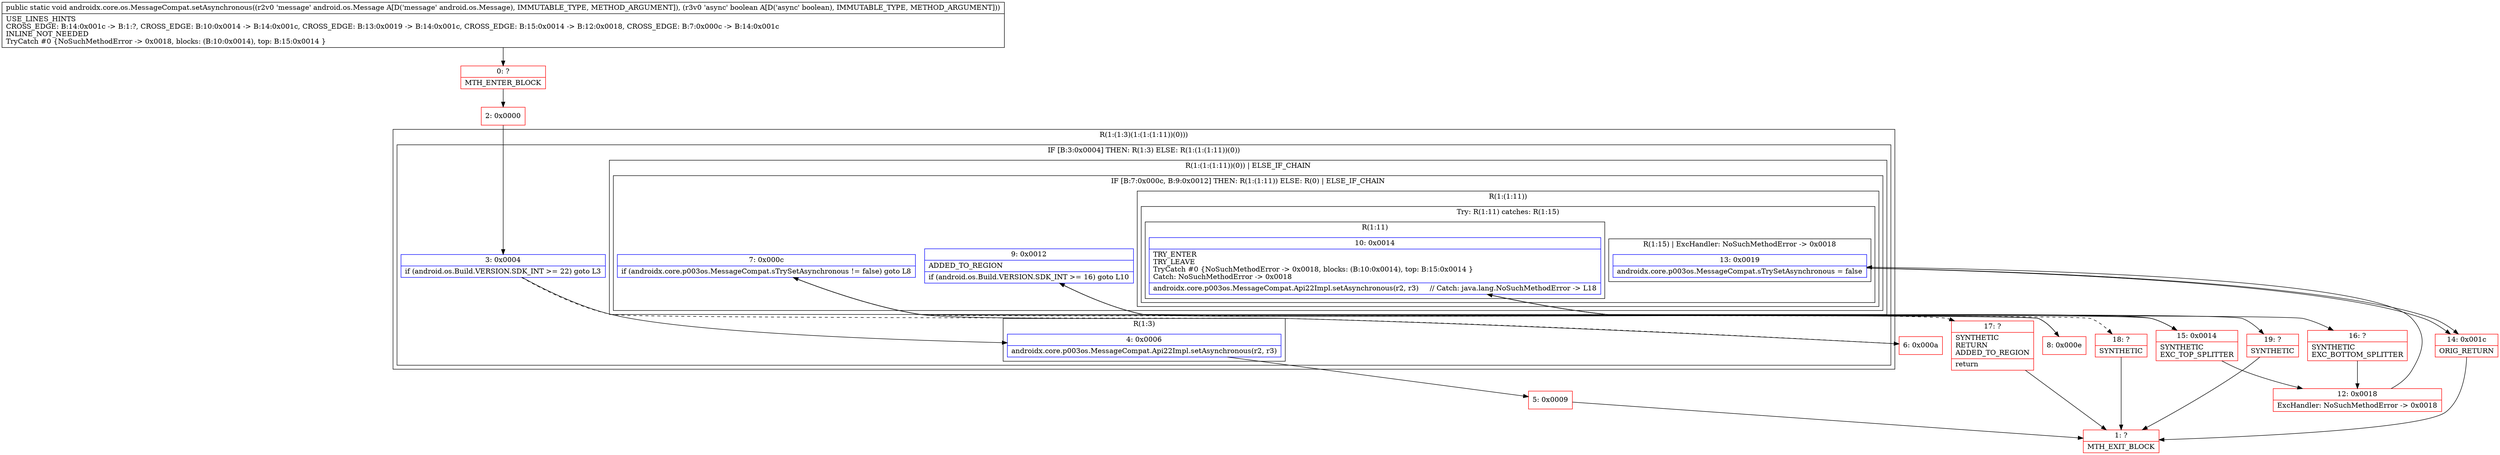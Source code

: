digraph "CFG forandroidx.core.os.MessageCompat.setAsynchronous(Landroid\/os\/Message;Z)V" {
subgraph cluster_Region_489043527 {
label = "R(1:(1:3)(1:(1:(1:11))(0)))";
node [shape=record,color=blue];
subgraph cluster_IfRegion_734181693 {
label = "IF [B:3:0x0004] THEN: R(1:3) ELSE: R(1:(1:(1:11))(0))";
node [shape=record,color=blue];
Node_3 [shape=record,label="{3\:\ 0x0004|if (android.os.Build.VERSION.SDK_INT \>= 22) goto L3\l}"];
subgraph cluster_Region_1403910115 {
label = "R(1:3)";
node [shape=record,color=blue];
Node_4 [shape=record,label="{4\:\ 0x0006|androidx.core.p003os.MessageCompat.Api22Impl.setAsynchronous(r2, r3)\l}"];
}
subgraph cluster_Region_183664422 {
label = "R(1:(1:(1:11))(0)) | ELSE_IF_CHAIN\l";
node [shape=record,color=blue];
subgraph cluster_IfRegion_650834993 {
label = "IF [B:7:0x000c, B:9:0x0012] THEN: R(1:(1:11)) ELSE: R(0) | ELSE_IF_CHAIN\l";
node [shape=record,color=blue];
Node_7 [shape=record,label="{7\:\ 0x000c|if (androidx.core.p003os.MessageCompat.sTrySetAsynchronous != false) goto L8\l}"];
Node_9 [shape=record,label="{9\:\ 0x0012|ADDED_TO_REGION\l|if (android.os.Build.VERSION.SDK_INT \>= 16) goto L10\l}"];
subgraph cluster_Region_419408516 {
label = "R(1:(1:11))";
node [shape=record,color=blue];
subgraph cluster_TryCatchRegion_609309847 {
label = "Try: R(1:11) catches: R(1:15)";
node [shape=record,color=blue];
subgraph cluster_Region_1027802228 {
label = "R(1:11)";
node [shape=record,color=blue];
Node_10 [shape=record,label="{10\:\ 0x0014|TRY_ENTER\lTRY_LEAVE\lTryCatch #0 \{NoSuchMethodError \-\> 0x0018, blocks: (B:10:0x0014), top: B:15:0x0014 \}\lCatch: NoSuchMethodError \-\> 0x0018\l|androidx.core.p003os.MessageCompat.Api22Impl.setAsynchronous(r2, r3)     \/\/ Catch: java.lang.NoSuchMethodError \-\> L18\l}"];
}
subgraph cluster_Region_1280902289 {
label = "R(1:15) | ExcHandler: NoSuchMethodError \-\> 0x0018\l";
node [shape=record,color=blue];
Node_13 [shape=record,label="{13\:\ 0x0019|androidx.core.p003os.MessageCompat.sTrySetAsynchronous = false\l}"];
}
}
}
subgraph cluster_Region_689388564 {
label = "R(0)";
node [shape=record,color=blue];
}
}
}
}
}
subgraph cluster_Region_1280902289 {
label = "R(1:15) | ExcHandler: NoSuchMethodError \-\> 0x0018\l";
node [shape=record,color=blue];
Node_13 [shape=record,label="{13\:\ 0x0019|androidx.core.p003os.MessageCompat.sTrySetAsynchronous = false\l}"];
}
Node_0 [shape=record,color=red,label="{0\:\ ?|MTH_ENTER_BLOCK\l}"];
Node_2 [shape=record,color=red,label="{2\:\ 0x0000}"];
Node_5 [shape=record,color=red,label="{5\:\ 0x0009}"];
Node_1 [shape=record,color=red,label="{1\:\ ?|MTH_EXIT_BLOCK\l}"];
Node_6 [shape=record,color=red,label="{6\:\ 0x000a}"];
Node_8 [shape=record,color=red,label="{8\:\ 0x000e}"];
Node_15 [shape=record,color=red,label="{15\:\ 0x0014|SYNTHETIC\lEXC_TOP_SPLITTER\l}"];
Node_16 [shape=record,color=red,label="{16\:\ ?|SYNTHETIC\lEXC_BOTTOM_SPLITTER\l}"];
Node_19 [shape=record,color=red,label="{19\:\ ?|SYNTHETIC\l}"];
Node_12 [shape=record,color=red,label="{12\:\ 0x0018|ExcHandler: NoSuchMethodError \-\> 0x0018\l}"];
Node_14 [shape=record,color=red,label="{14\:\ 0x001c|ORIG_RETURN\l}"];
Node_18 [shape=record,color=red,label="{18\:\ ?|SYNTHETIC\l}"];
Node_17 [shape=record,color=red,label="{17\:\ ?|SYNTHETIC\lRETURN\lADDED_TO_REGION\l|return\l}"];
MethodNode[shape=record,label="{public static void androidx.core.os.MessageCompat.setAsynchronous((r2v0 'message' android.os.Message A[D('message' android.os.Message), IMMUTABLE_TYPE, METHOD_ARGUMENT]), (r3v0 'async' boolean A[D('async' boolean), IMMUTABLE_TYPE, METHOD_ARGUMENT]))  | USE_LINES_HINTS\lCROSS_EDGE: B:14:0x001c \-\> B:1:?, CROSS_EDGE: B:10:0x0014 \-\> B:14:0x001c, CROSS_EDGE: B:13:0x0019 \-\> B:14:0x001c, CROSS_EDGE: B:15:0x0014 \-\> B:12:0x0018, CROSS_EDGE: B:7:0x000c \-\> B:14:0x001c\lINLINE_NOT_NEEDED\lTryCatch #0 \{NoSuchMethodError \-\> 0x0018, blocks: (B:10:0x0014), top: B:15:0x0014 \}\l}"];
MethodNode -> Node_0;Node_3 -> Node_4;
Node_3 -> Node_6[style=dashed];
Node_4 -> Node_5;
Node_7 -> Node_8;
Node_7 -> Node_17[style=dashed];
Node_9 -> Node_15;
Node_9 -> Node_18[style=dashed];
Node_10 -> Node_16;
Node_10 -> Node_19;
Node_13 -> Node_14;
Node_13 -> Node_14;
Node_0 -> Node_2;
Node_2 -> Node_3;
Node_5 -> Node_1;
Node_6 -> Node_7;
Node_8 -> Node_9;
Node_15 -> Node_10;
Node_15 -> Node_12;
Node_16 -> Node_12;
Node_19 -> Node_1;
Node_12 -> Node_13;
Node_14 -> Node_1;
Node_18 -> Node_1;
Node_17 -> Node_1;
}

